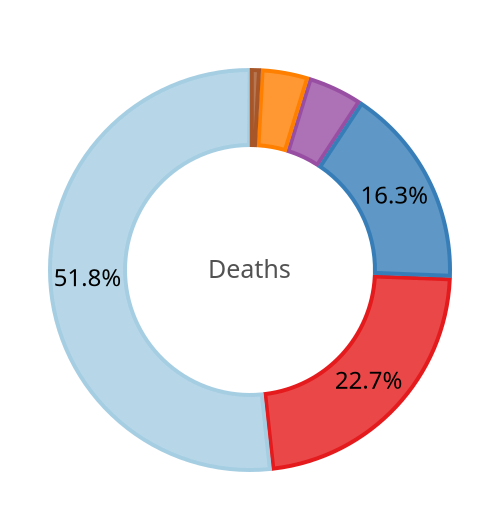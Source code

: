 {
  "$schema": "https://vega.github.io/schema/vega/v3.0.json",
  "width": 250,
  "height": 250,
  "padding":{"top": 10},
  "background": null,
  "config": {
    "view": {
      "stroke": "transparent"
    }
  },
  "signals": [
    {
      "name": "startAngle",
      "value": 0
    },
    {
      "name": "endAngle",
      "value": 6.29
    },
    {
      "name": "padAngle",
      "value": 0
    },
    {
      "name": "sort",
      "value": true
    },
    {
      "name": "strokeWidth",
      "value": 2
    },
    {
      "name": "selected",
      "value": "",
      "on": [
        {
          "events": "mouseover",
          "update": "datum"
        }
      ]
    }
  ],
  "data": [
    {
      "name": "table",
      "values": [
        {
          "Continent": "Africa",
          "Deaths": 147946
        },
        {
          "Continent": "Asia",
          "Deaths": 29527
        },
        {
          "Continent": "Australia/Oceania",
          "Deaths": 25378
        },
        {
          "Continent": "Europe",
          "Deaths": 338038
        },
        {
          "Continent": "North America",
          "Deaths": 106460
        },
        {
          "Continent": "South America",
          "Deaths": 5604
        }
      ],
      "transform": [
        {
          "type": "pie",
          "field": "Deaths",
          "startAngle": {
            "signal": "startAngle"
          },
          "endAngle": {
            "signal": "endAngle"
          },
          "sort": {
            "signal": "sort"
          }
        }
      ]
    },
    {
      "name": "fieldSum",
      "source": "table",
      "transform": [
        {
          "type": "aggregate",
          "fields": [
            "Deaths"
          ],
          "ops": [
            "sum"
          ],
          "as": [
            "sum"
          ]
        }
      ]
    }
  ],
  "scales": [
    {
      "name": "color",
      "type": "ordinal",
      "range": [
        "#e41a1c",
        "#984ea3",
        "#ff7f00",
        "#a6cee3",
        "#377eb8",
        "#a65628"
      ]
    }
  ],
  "marks": [
    {
      "type": "arc",
      "from": {
        "data": "table"
      },
      "encode": {
        "enter": {
          "fill": {
            "scale": "color",
            "field": "Continent"
          },
          "x": {
            "signal": "width / 2"
          },
          "y": {
            "signal": "height / 2"
          }
        },
        "update": {
          "startAngle": {
            "field": "startAngle"
          },
          "endAngle": {
            "field": "endAngle"
          },
          "padAngle": {
            "signal": "if(selected && selected.Continent == datum.Continent, 0.015, 0.015)"
          },
          "innerRadius": {
            "signal": "if(selected && selected.Continent == datum.Continent, if(width >= height, height, width) / 2 * 0.45, if(width >= height, height, width) / 2 * 0.5)"
          },
          "outerRadius": {
            "signal": "if(selected && selected.Continent == datum.Continent, if(width >= height, height, width) / 2 * 1.05 * 0.8, if(width >= height, height, width) / 2 * 0.8)"
          },
          "opacity": {
            "signal": "if(selected && selected.Continent !== datum.Continent, 1, 1)"
          },
          "stroke": {
            "signal": "scale('color', datum.Continent)"
          },
          "strokeWidth": {
            "signal": "strokeWidth"
          },
          "fillOpacity": {
            "signal": "if(selected && selected.Continent == datum.Continent, 0.8, 0.8)"
          },
          "tooltip": {
            "signal": "{'Continent': datum.Continent, 'Deaths': datum.Deaths}"
          }
        }
      }
    },
    {
      "type": "text",
      "encode": {
        "enter": {
          "fill": {
            "value": "#525252"
          },
          "text": {
            "value": ""
          }
        },
        "update": {
          "opacity": {
            "value": 2
          },
          "x": {
            "signal": "width / 2"
          },
          "y": {
            "signal": "height / 2"
          },
          "align": {
            "value": "center"
          },
          "baseline": {
            "value": "middle"
          },
          "fontSize": {
            "signal": "if(width >= height, height, width) * 0.05"
          },
          "text": {
            "value": "Deaths"
          }
        }
      }
    },
    {
      "name": "mark_recovered",
      "type": "text",
      "from": {
        "data": "table"
      },
      "encode": {
        "enter": {
          "text": {
            "signal": "if(datum['endAngle'] - datum['startAngle'] < 0.3, '', format((datum['endAngle'] - datum['startAngle']) / (2 * PI), '.1%'))"
          },
          "x": {
            "signal": "if(width >= height, height, width) / 2"
          },
          "y": {
            "signal": "if(width >= height, height, width) / 2"
          },
          "radius": {
            "signal": "if(selected && selected.Continent == datum.Continent, if(width >= height, height, width) / 2 * 1.05 * 0.65, if(width >= height, height, width) / 2 * 0.65)"
          },
          "theta": {
            "signal": "(datum['startAngle'] + datum['endAngle'])/2"
          },
          "fill": {
            "value": "#000000"
          },
          "fontSize": {
            "value": 12
          },
          "align": {
            "value": "center"
          },
          "baseline": {
            "value": "middle"
          }
        }
      }
    }
  ]
}